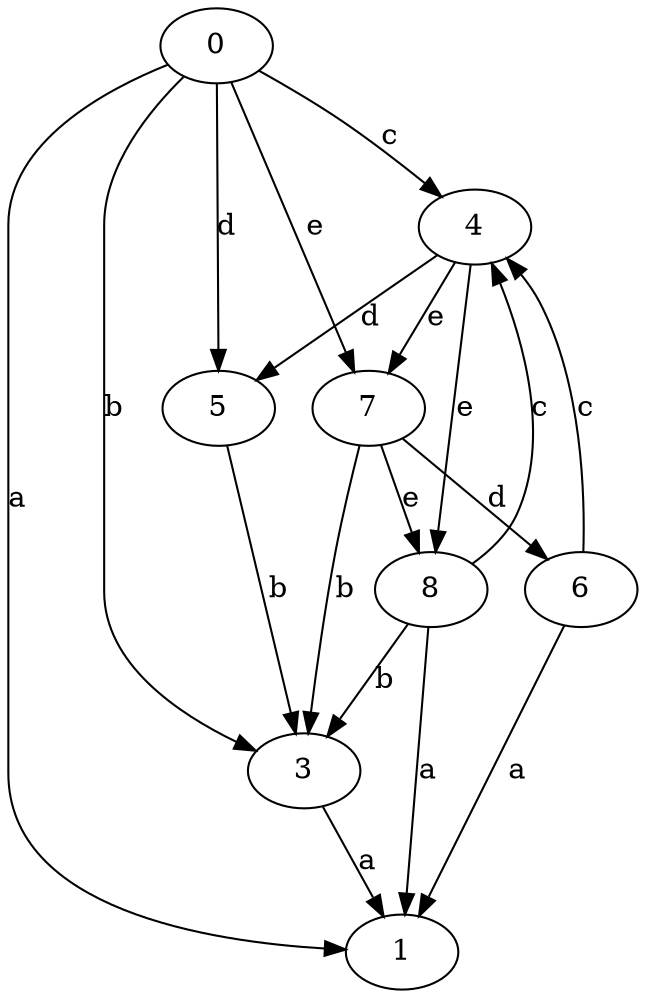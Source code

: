 strict digraph  {
1;
0;
3;
4;
5;
6;
7;
8;
0 -> 1  [label=a];
0 -> 3  [label=b];
0 -> 4  [label=c];
0 -> 5  [label=d];
0 -> 7  [label=e];
3 -> 1  [label=a];
4 -> 5  [label=d];
4 -> 7  [label=e];
4 -> 8  [label=e];
5 -> 3  [label=b];
6 -> 1  [label=a];
6 -> 4  [label=c];
7 -> 3  [label=b];
7 -> 6  [label=d];
7 -> 8  [label=e];
8 -> 1  [label=a];
8 -> 3  [label=b];
8 -> 4  [label=c];
}
